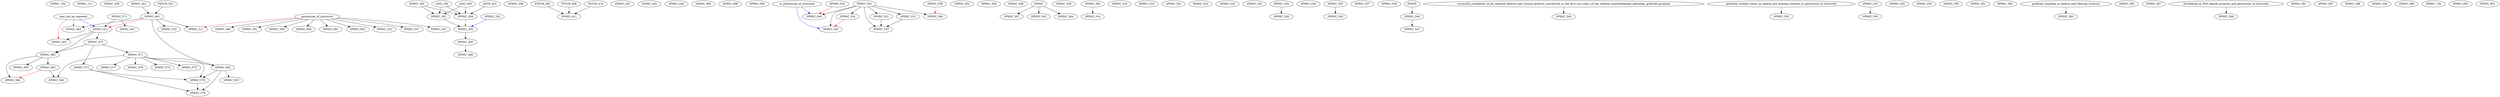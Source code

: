 digraph G {
    SPHSC_100;
    SPHSC_111;
    SPHSC_250;
    SPHSC_261;
    edge [color=black];
    SPHSC_303 -> SPHSC_302;
    LING_200 -> SPHSC_302;
    LING_400 -> SPHSC_302;
    SPHSC_303;
    edge [color=black];
    SPHSC_303 -> SPHSC_304;
    ANTH_203 -> SPHSC_304;
    LING_200 -> SPHSC_304;
    LING_400 -> SPHSC_304;
    edge [color=black];
    SPHSC_302 -> SPHSC_305;
    edge [color=red];
    SPHSC_304 -> SPHSC_305;
    edge [color=blue];
    SPHSC_320 -> SPHSC_305;
    SPHSC_308;
    SPHSC_320;
    SPHSC_371;
    edge [color=black];
    SPHSC_305 -> SPHSC_405;
    edge [color=black];
    SPHSC_405 -> SPHSC_406;
    edge [color=black];
    PSYCH_206 -> SPHSC_411;
    PSYCH_306 -> SPHSC_411;
    PSYCH_414 -> SPHSC_411;
    SPHSC_425;
    SPHSC_445;
    SPHSC_449;
    edge [color=black];
    SPHSC_261 -> SPHSC_461;
    PSYCH_333 -> SPHSC_461;
    edge [color=black];
    SPHSC_461 -> SPHSC_462;
    edge [color=red];
    may_not_be_repeated -> SPHSC_462;
    edge [color=black];
    SPHSC_371 -> SPHSC_471;
    edge [color=red];
    SPHSC_461 -> SPHSC_471;
    edge [color=blue];
    may_not_be_repeated -> SPHSC_471;
    edge [color=black];
    SPHSC_471 -> SPHSC_481;
    edge [color=red];
    may_not_be_repeated -> SPHSC_481;
    edge [color=black];
    SPHSC_371 -> SPHSC_491;
    SPHSC_498;
    SPHSC_499;
    SPHSC_500;
    SPHSC_501;
    SPHSC_503;
    SPHSC_504;
    SPHSC_506;
    edge [color=black];
    SPHSC -> SPHSC_507;
    SPHSC_509;
    edge [color=black];
    SPHSC_461 -> SPHSC_510;
    edge [color=black];
    SPHSC_461 -> SPHSC_511;
    edge [color=red];
    permission_of_instructor -> SPHSC_511;
    edge [color=black];
    SPHSC_560 -> SPHSC_514;
    SPHSC_518;
    SPHSC_519;
    SPHSC_520;
    edge [color=black];
    permission_of_instructor -> SPHSC_521;
    SPHSC_522;
    SPHSC_523;
    SPHSC_525;
    edge [color=black];
    SPHSC_536 -> SPHSC_526;
    SPHSC_529;
    edge [color=black];
    SPHSC_501 -> SPHSC_531;
    edge [color=black];
    SPHSC_501 -> SPHSC_532;
    edge [color=black];
    SPHSC_501 -> SPHSC_533;
    SPHSC_531 -> SPHSC_533;
    SPHSC_532 -> SPHSC_533;
    edge [color=black];
    SPHSC_501 -> SPHSC_534;
    SPHSC_535;
    SPHSC_536;
    SPHSC_537;
    SPHSC_538;
    SPHSC_539;
    edge [color=black];
    EDSPE -> SPHSC_540;
    edge [color=black];
    SPHSC_540 -> SPHSC_541;
    edge [color=black];
    SPHSC -> SPHSC_542;
    edge [color=black];
    SPHSC_501 -> SPHSC_543;
    edge [color=red];
    SPHSC_534 -> SPHSC_543;
    edge [color=blue];
    or_permission_of_instructor -> SPHSC_543;
    edge [color=black];
    SPHSC_535 -> SPHSC_545;
    edge [color=black];
    SPHSC_501 -> SPHSC_546;
    edge [color=red];
    SPSHC_532 -> SPHSC_546;
    edge [color=blue];
    or_permission_of_instructor -> SPHSC_546;
    edge [color=black];
    SPHSC_501 -> SPHSC_548;
    edge [color=red];
    SPHSC_538 -> SPHSC_548;
    edge [color=black];
    successful_completion_of_all_required_didactic_and_clinical_practica_coursework_in_the_first_two_years_of_the_medical_speechlanguage_pathology_graduate_program -> SPHSC_549;
    edge [color=black];
    graduate_student_status_in_speech_and_hearing_sciences_or_permission_of_instructor -> SPHSC_550;
    edge [color=black];
    permission_of_instructor -> SPHSC_551;
    edge [color=black];
    permission_of_instructor -> SPHSC_552;
    SPHSC_553;
    edge [color=black];
    SPHSC_553 -> SPHSC_554;
    SPHSC_555;
    SPHSC_556;
    SPHSC_559;
    SPHSC_560;
    SPHSC_561;
    SPHSC_562;
    edge [color=black];
    graduate_standing_in_Speech_and_Hearing_Sciences -> SPHSC_563;
    edge [color=black];
    SPHSC -> SPHSC_564;
    SPHSC_565;
    SPHSC_567;
    edge [color=black];
    Enrollment_in_PhD_degree_program_and_permission_of_instructor -> SPHSC_568;
    edge [color=black];
    SPHSC_471 -> SPHSC_570;
    edge [color=black];
    SPHSC_570 -> SPHSC_571;
    edge [color=black];
    SPHSC_570 -> SPHSC_572;
    edge [color=black];
    SPHSC_571 -> SPHSC_574;
    edge [color=black];
    SPHSC_571 -> SPHSC_575;
    edge [color=black];
    SPHSC_571 -> SPHSC_576;
    SPHSC_572 -> SPHSC_576;
    SPHSC_592 -> SPHSC_576;
    edge [color=black];
    SPHSC_571 -> SPHSC_577;
    edge [color=black];
    SPHSC_572 -> SPHSC_578;
    SPHSC_576 -> SPHSC_578;
    SPHSC_592 -> SPHSC_578;
    edge [color=black];
    SPHSC_571 -> SPHSC_579;
    edge [color=black];
    SPHSC_571 -> SPHSC_580;
    SPHSC_583 -> SPHSC_580;
    SPHSC_581;
    edge [color=black];
    SPHSC_471 -> SPHSC_582;
    SPHSC_570 -> SPHSC_582;
    edge [color=black];
    SPHSC_582 -> SPHSC_583;
    edge [color=black];
    SPHSC_582 -> SPHSC_584;
    edge [color=red];
    SPHSC_583 -> SPHSC_584;
    edge [color=black];
    SPHSC_582 -> SPHSC_585;
    edge [color=black];
    permission_of_instructor -> SPHSC_586;
    SPHSC_587;
    SPHSC_588;
    edge [color=black];
    permission_of_instructor -> SPHSC_591;
    edge [color=black];
    SPHSC_461 -> SPHSC_592;
    SPHSC_571 -> SPHSC_592;
    edge [color=black];
    SPHSC_592 -> SPHSC_593;
    SPHSC_594;
    SPHSC_596;
    edge [color=black];
    permission_of_instructor -> SPHSC_599;
    edge [color=black];
    permission_of_instructor -> SPHSC_600;
    edge [color=black];
    permission_of_instructor -> SPHSC_601;
    edge [color=black];
    permission_of_instructor -> SPHSC_602;
    SPHSC_700;
    SPHSC_800;
    SPHSC_801;
}
